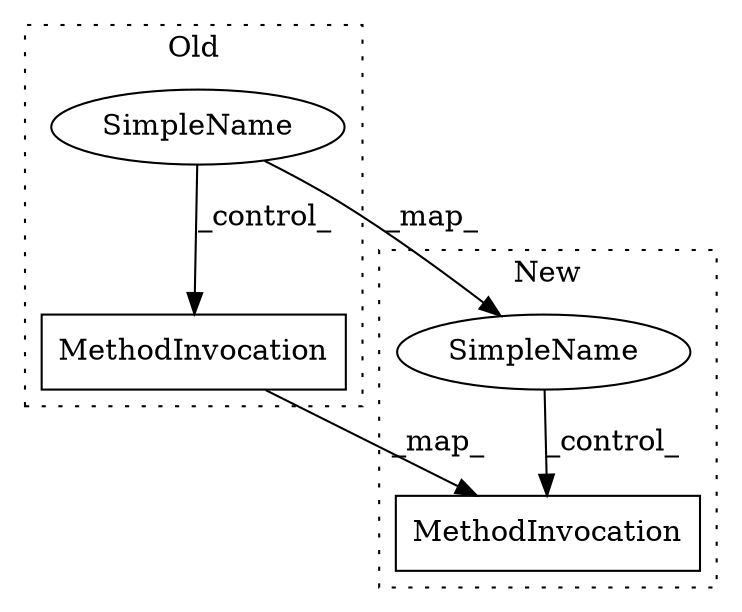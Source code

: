 digraph G {
subgraph cluster0 {
2 [label="MethodInvocation" a="32" s="4164,4180" l="7,1" shape="box"];
4 [label="SimpleName" a="42" s="4130" l="12" shape="ellipse"];
label = "Old";
style="dotted";
}
subgraph cluster1 {
1 [label="MethodInvocation" a="32" s="4373,4389" l="7,1" shape="box"];
3 [label="SimpleName" a="42" s="4321" l="9" shape="ellipse"];
label = "New";
style="dotted";
}
2 -> 1 [label="_map_"];
3 -> 1 [label="_control_"];
4 -> 2 [label="_control_"];
4 -> 3 [label="_map_"];
}